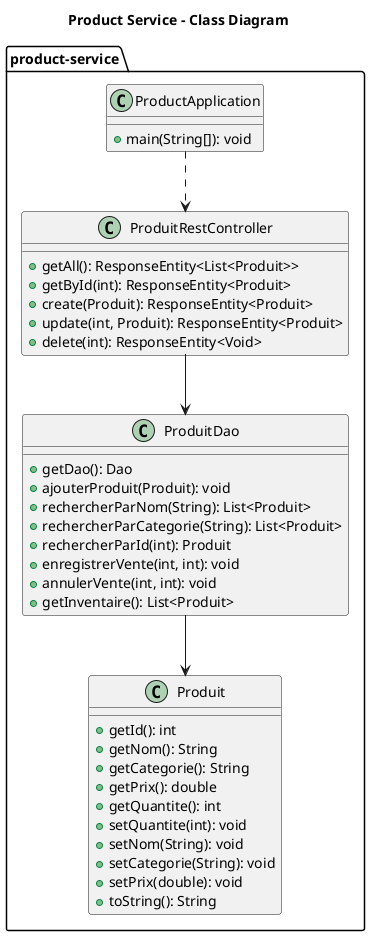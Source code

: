 @startuml
title Product Service - Class Diagram
package "product-service" {
  class Produit {
    +getId(): int
    +getNom(): String
    +getCategorie(): String
    +getPrix(): double
    +getQuantite(): int
    +setQuantite(int): void
    +setNom(String): void
    +setCategorie(String): void
    +setPrix(double): void
    +toString(): String
  }

  class ProduitDao {
    +getDao(): Dao
    +ajouterProduit(Produit): void
    +rechercherParNom(String): List<Produit>
    +rechercherParCategorie(String): List<Produit>
    +rechercherParId(int): Produit
    +enregistrerVente(int, int): void
    +annulerVente(int, int): void
    +getInventaire(): List<Produit>
  }

  class ProduitRestController {
    +getAll(): ResponseEntity<List<Produit>>
    +getById(int): ResponseEntity<Produit>
    +create(Produit): ResponseEntity<Produit>
    +update(int, Produit): ResponseEntity<Produit>
    +delete(int): ResponseEntity<Void>
  }

  class ProductApplication {
    +main(String[]): void
  }

  ProduitDao --> Produit
  ProduitRestController --> ProduitDao
  ProductApplication ..> ProduitRestController
}
@enduml